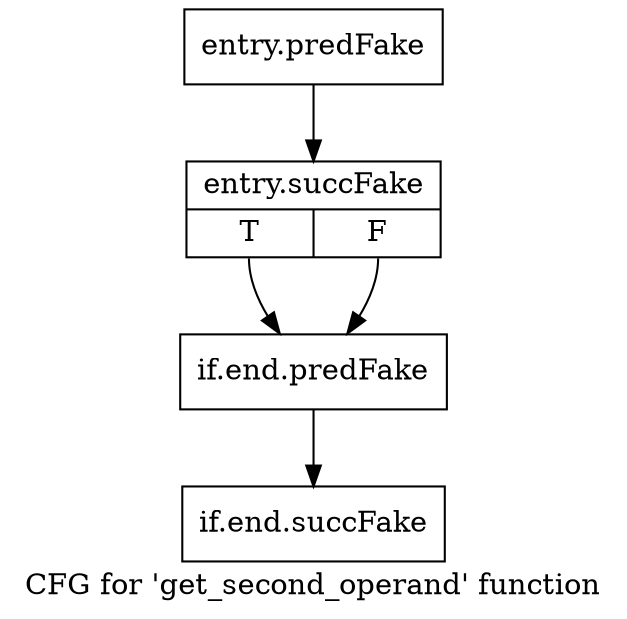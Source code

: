 digraph "CFG for 'get_second_operand' function" {
	label="CFG for 'get_second_operand' function";

	Node0x5875ea0 [shape=record,filename="",linenumber="",label="{entry.predFake}"];
	Node0x5875ea0 -> Node0x58e18b0[ callList="" memoryops="" filename="../../../../../src/cpp_files/libcpu.cpp" execusionnum="0"];
	Node0x58e18b0 [shape=record,filename="../../../../../src/cpp_files/libcpu.cpp",linenumber="145",label="{entry.succFake|{<s0>T|<s1>F}}"];
	Node0x58e18b0:s0 -> Node0x56d87b0[ callList="" memoryops="" filename="../../../../../src/cpp_files/libcpu.cpp" execusionnum="0"];
	Node0x58e18b0:s1 -> Node0x56d87b0[ callList="" memoryops="" filename="../../../../../src/cpp_files/libcpu.cpp" execusionnum="0"];
	Node0x56d87b0 [shape=record,filename="../../../../../src/cpp_files/libcpu.cpp",linenumber="152",label="{if.end.predFake}"];
	Node0x56d87b0 -> Node0x58e1810[ callList="" memoryops="" filename="../../../../../src/cpp_files/libcpu.cpp" execusionnum="0"];
	Node0x58e1810 [shape=record,filename="../../../../../src/cpp_files/libcpu.cpp",linenumber="152",label="{if.end.succFake}"];
}
